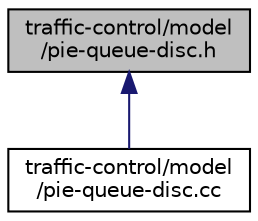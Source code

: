 digraph "traffic-control/model/pie-queue-disc.h"
{
  edge [fontname="Helvetica",fontsize="10",labelfontname="Helvetica",labelfontsize="10"];
  node [fontname="Helvetica",fontsize="10",shape=record];
  Node1 [label="traffic-control/model\l/pie-queue-disc.h",height=0.2,width=0.4,color="black", fillcolor="grey75", style="filled", fontcolor="black"];
  Node1 -> Node2 [dir="back",color="midnightblue",fontsize="10",style="solid"];
  Node2 [label="traffic-control/model\l/pie-queue-disc.cc",height=0.2,width=0.4,color="black", fillcolor="white", style="filled",URL="$df/d13/pie-queue-disc_8cc.html"];
}
